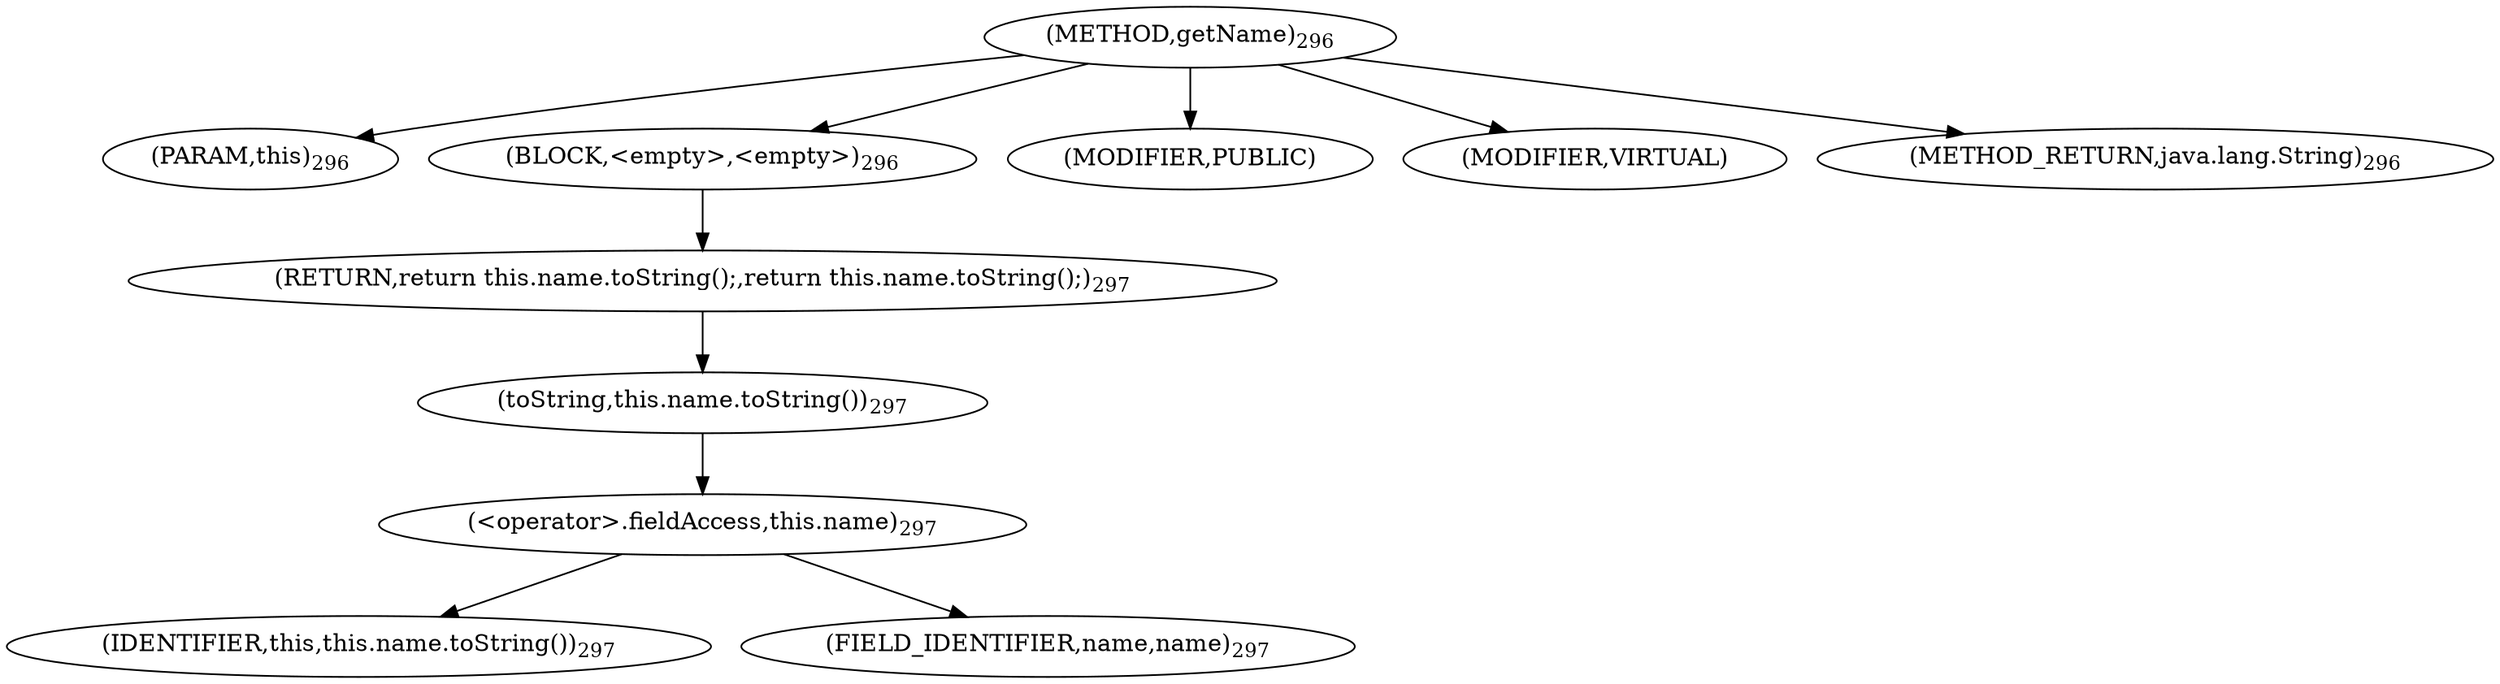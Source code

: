 digraph "getName" {  
"648" [label = <(METHOD,getName)<SUB>296</SUB>> ]
"58" [label = <(PARAM,this)<SUB>296</SUB>> ]
"649" [label = <(BLOCK,&lt;empty&gt;,&lt;empty&gt;)<SUB>296</SUB>> ]
"650" [label = <(RETURN,return this.name.toString();,return this.name.toString();)<SUB>297</SUB>> ]
"651" [label = <(toString,this.name.toString())<SUB>297</SUB>> ]
"652" [label = <(&lt;operator&gt;.fieldAccess,this.name)<SUB>297</SUB>> ]
"57" [label = <(IDENTIFIER,this,this.name.toString())<SUB>297</SUB>> ]
"653" [label = <(FIELD_IDENTIFIER,name,name)<SUB>297</SUB>> ]
"654" [label = <(MODIFIER,PUBLIC)> ]
"655" [label = <(MODIFIER,VIRTUAL)> ]
"656" [label = <(METHOD_RETURN,java.lang.String)<SUB>296</SUB>> ]
  "648" -> "58" 
  "648" -> "649" 
  "648" -> "654" 
  "648" -> "655" 
  "648" -> "656" 
  "649" -> "650" 
  "650" -> "651" 
  "651" -> "652" 
  "652" -> "57" 
  "652" -> "653" 
}
